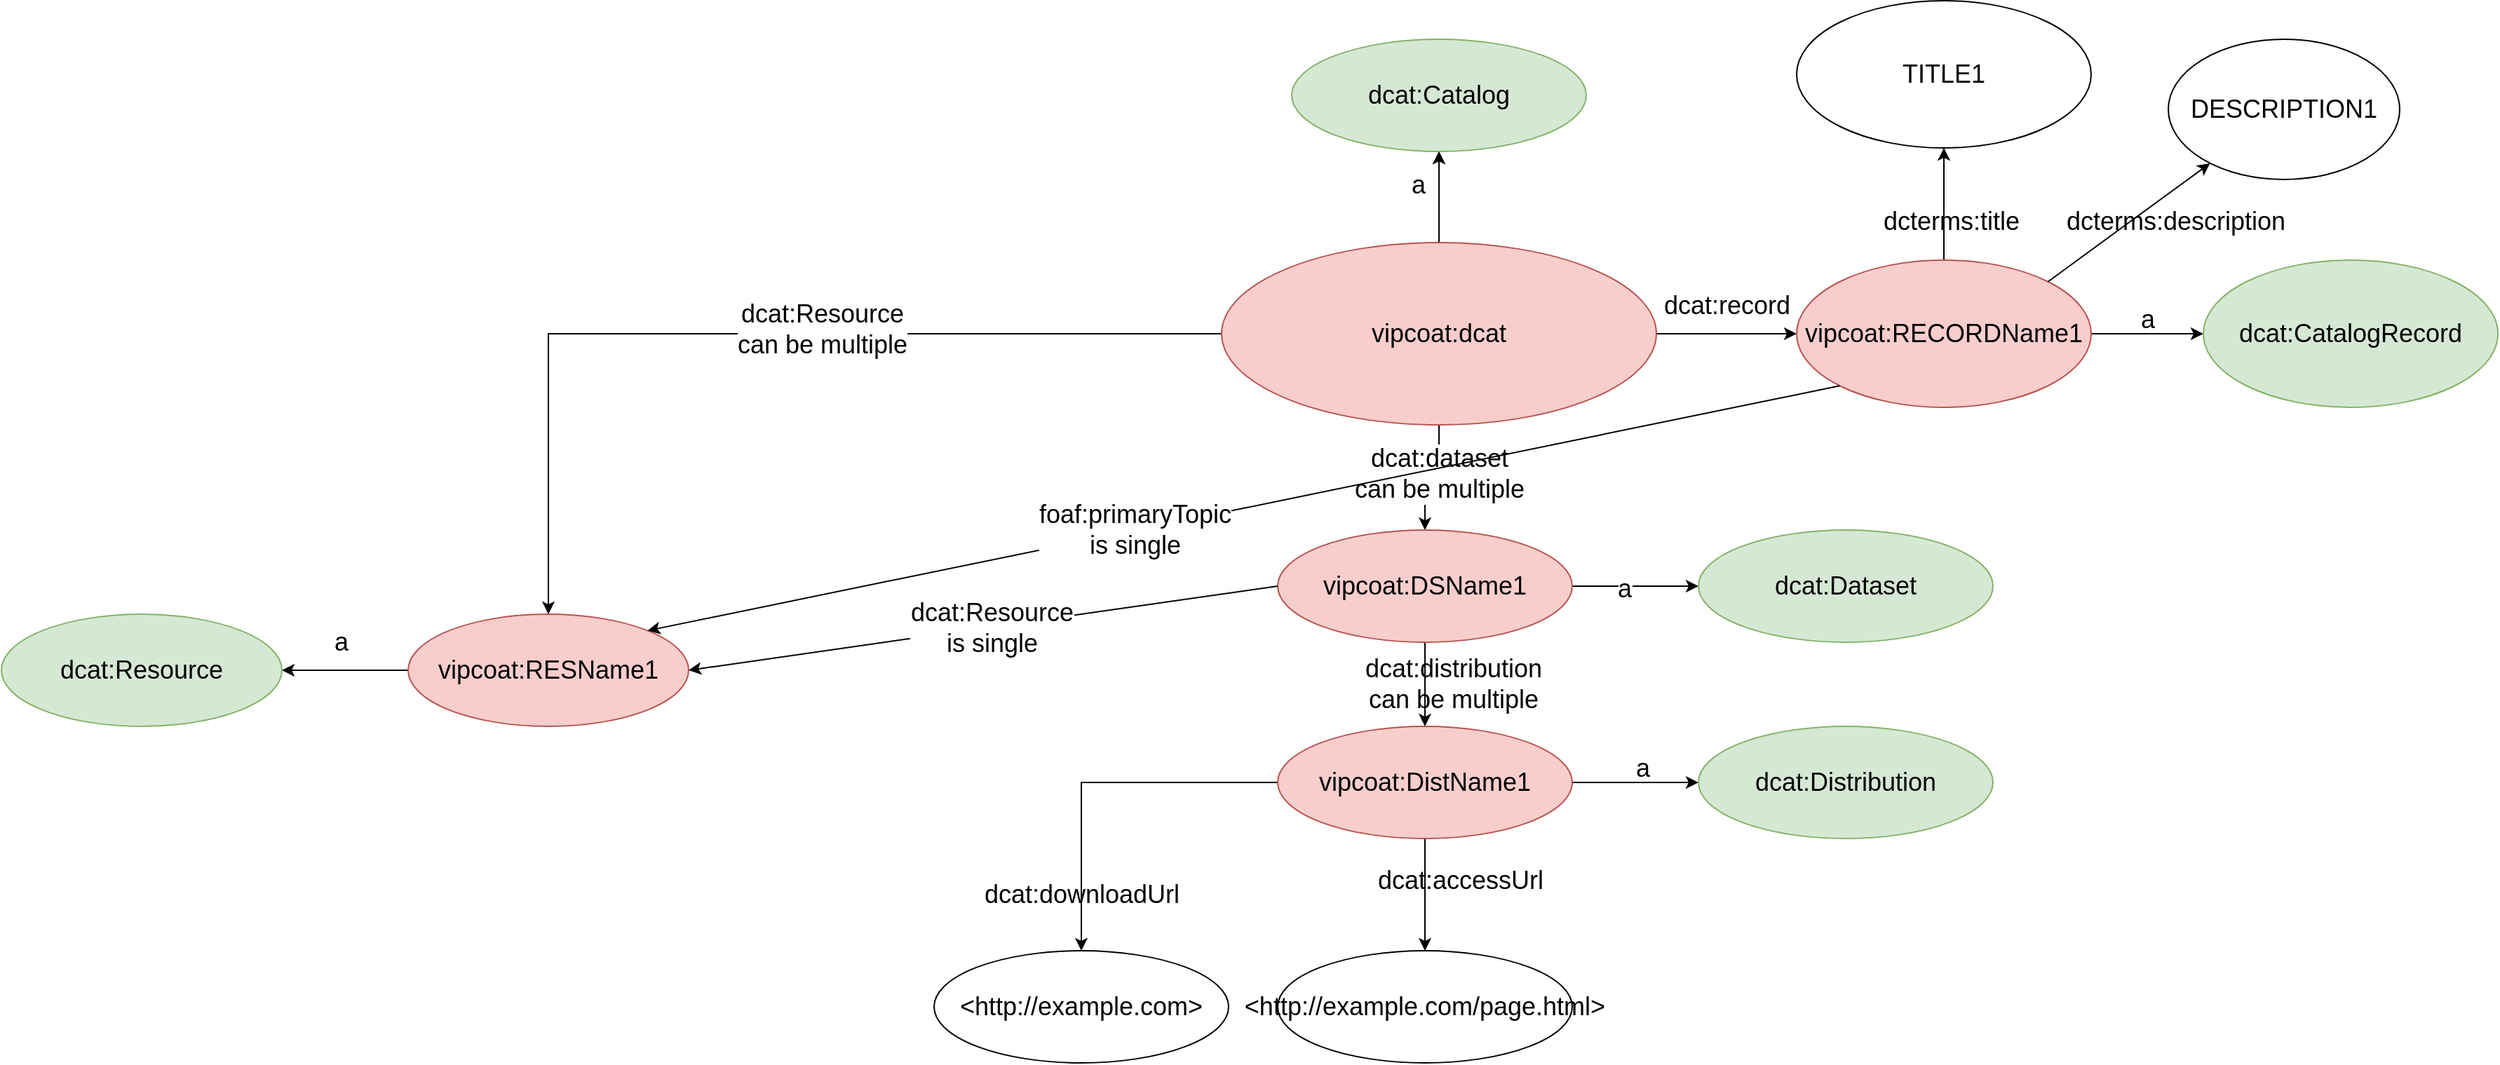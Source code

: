 <mxfile version="20.8.2" type="github"><diagram id="BV2-eIk4KQzMk_qXfx3S" name="Page-1"><mxGraphModel dx="2531" dy="1622" grid="1" gridSize="10" guides="1" tooltips="1" connect="1" arrows="1" fold="1" page="1" pageScale="1" pageWidth="1169" pageHeight="827" math="0" shadow="0"><root><mxCell id="0"/><mxCell id="1" parent="0"/><mxCell id="RYxaRhBhEqtfiU91ktZ--8" value="" style="edgeStyle=orthogonalEdgeStyle;rounded=0;orthogonalLoop=1;jettySize=auto;html=1;fontSize=18;" parent="1" source="RYxaRhBhEqtfiU91ktZ--4" target="RYxaRhBhEqtfiU91ktZ--7" edge="1"><mxGeometry relative="1" as="geometry"/></mxCell><mxCell id="RYxaRhBhEqtfiU91ktZ--9" value="a" style="edgeLabel;html=1;align=center;verticalAlign=middle;resizable=0;points=[];fontSize=18;" parent="RYxaRhBhEqtfiU91ktZ--8" vertex="1" connectable="0"><mxGeometry x="-0.26" y="3" relative="1" as="geometry"><mxPoint x="-12" y="-17" as="offset"/></mxGeometry></mxCell><mxCell id="RYxaRhBhEqtfiU91ktZ--10" value="" style="edgeStyle=orthogonalEdgeStyle;rounded=0;orthogonalLoop=1;jettySize=auto;html=1;fontSize=18;" parent="1" source="RYxaRhBhEqtfiU91ktZ--4" target="RYxaRhBhEqtfiU91ktZ--7" edge="1"><mxGeometry relative="1" as="geometry"/></mxCell><mxCell id="RYxaRhBhEqtfiU91ktZ--13" value="" style="edgeStyle=orthogonalEdgeStyle;rounded=0;orthogonalLoop=1;jettySize=auto;html=1;fontSize=18;" parent="1" source="RYxaRhBhEqtfiU91ktZ--4" target="RYxaRhBhEqtfiU91ktZ--12" edge="1"><mxGeometry relative="1" as="geometry"/></mxCell><mxCell id="RYxaRhBhEqtfiU91ktZ--14" value="&lt;div&gt;dcat:dataset&lt;/div&gt;&lt;div&gt;can be multiple&lt;br&gt;&lt;/div&gt;" style="edgeLabel;html=1;align=center;verticalAlign=middle;resizable=0;points=[];fontSize=18;" parent="RYxaRhBhEqtfiU91ktZ--13" vertex="1" connectable="0"><mxGeometry x="-0.33" relative="1" as="geometry"><mxPoint y="6" as="offset"/></mxGeometry></mxCell><mxCell id="RYxaRhBhEqtfiU91ktZ--54" style="edgeStyle=orthogonalEdgeStyle;rounded=0;orthogonalLoop=1;jettySize=auto;html=1;fontSize=18;" parent="1" source="RYxaRhBhEqtfiU91ktZ--4" target="RYxaRhBhEqtfiU91ktZ--46" edge="1"><mxGeometry relative="1" as="geometry"/></mxCell><mxCell id="RYxaRhBhEqtfiU91ktZ--55" value="&lt;div&gt;dcat:Resource&lt;/div&gt;&lt;div&gt;can be multiple&lt;br&gt;&lt;/div&gt;" style="edgeLabel;html=1;align=center;verticalAlign=middle;resizable=0;points=[];fontSize=18;" parent="RYxaRhBhEqtfiU91ktZ--54" vertex="1" connectable="0"><mxGeometry x="-0.162" y="-3" relative="1" as="geometry"><mxPoint as="offset"/></mxGeometry></mxCell><mxCell id="RYxaRhBhEqtfiU91ktZ--57" value="" style="edgeStyle=orthogonalEdgeStyle;rounded=0;orthogonalLoop=1;jettySize=auto;html=1;fontSize=18;" parent="1" source="RYxaRhBhEqtfiU91ktZ--4" target="RYxaRhBhEqtfiU91ktZ--56" edge="1"><mxGeometry relative="1" as="geometry"/></mxCell><mxCell id="RYxaRhBhEqtfiU91ktZ--4" value="&lt;font style=&quot;font-size: 18px;&quot;&gt;vipcoat:dcat&lt;/font&gt;" style="ellipse;whiteSpace=wrap;html=1;fillColor=#f8cecc;strokeColor=#b85450;" parent="1" vertex="1"><mxGeometry x="200" y="25" width="310" height="130" as="geometry"/></mxCell><mxCell id="RYxaRhBhEqtfiU91ktZ--7" value="&lt;font style=&quot;font-size: 18px;&quot;&gt;dcat:Catalog&lt;/font&gt;" style="ellipse;whiteSpace=wrap;html=1;fillColor=#d5e8d4;strokeColor=#82b366;" parent="1" vertex="1"><mxGeometry x="250" y="-120" width="210" height="80" as="geometry"/></mxCell><mxCell id="RYxaRhBhEqtfiU91ktZ--16" value="" style="edgeStyle=orthogonalEdgeStyle;rounded=0;orthogonalLoop=1;jettySize=auto;html=1;fontSize=18;" parent="1" source="RYxaRhBhEqtfiU91ktZ--12" target="RYxaRhBhEqtfiU91ktZ--15" edge="1"><mxGeometry relative="1" as="geometry"/></mxCell><mxCell id="RYxaRhBhEqtfiU91ktZ--18" value="a" style="edgeLabel;html=1;align=center;verticalAlign=middle;resizable=0;points=[];fontSize=18;" parent="RYxaRhBhEqtfiU91ktZ--16" vertex="1" connectable="0"><mxGeometry x="-0.182" y="-2" relative="1" as="geometry"><mxPoint as="offset"/></mxGeometry></mxCell><mxCell id="RYxaRhBhEqtfiU91ktZ--30" value="" style="edgeStyle=orthogonalEdgeStyle;rounded=0;orthogonalLoop=1;jettySize=auto;html=1;fontSize=18;" parent="1" source="RYxaRhBhEqtfiU91ktZ--12" target="RYxaRhBhEqtfiU91ktZ--29" edge="1"><mxGeometry relative="1" as="geometry"/></mxCell><mxCell id="RYxaRhBhEqtfiU91ktZ--12" value="&lt;font style=&quot;font-size: 18px;&quot;&gt;vipcoat:DSName1&lt;/font&gt;" style="ellipse;whiteSpace=wrap;html=1;fillColor=#f8cecc;strokeColor=#b85450;" parent="1" vertex="1"><mxGeometry x="240" y="230" width="210" height="80" as="geometry"/></mxCell><mxCell id="RYxaRhBhEqtfiU91ktZ--15" value="&lt;font style=&quot;font-size: 18px;&quot;&gt;dcat:Dataset&lt;/font&gt;" style="ellipse;whiteSpace=wrap;html=1;fillColor=#d5e8d4;strokeColor=#82b366;" parent="1" vertex="1"><mxGeometry x="540" y="230" width="210" height="80" as="geometry"/></mxCell><mxCell id="RYxaRhBhEqtfiU91ktZ--36" value="" style="edgeStyle=orthogonalEdgeStyle;rounded=0;orthogonalLoop=1;jettySize=auto;html=1;fontSize=18;" parent="1" source="RYxaRhBhEqtfiU91ktZ--29" target="RYxaRhBhEqtfiU91ktZ--32" edge="1"><mxGeometry relative="1" as="geometry"><Array as="points"><mxPoint x="500" y="410"/><mxPoint x="500" y="410"/></Array></mxGeometry></mxCell><mxCell id="RYxaRhBhEqtfiU91ktZ--39" value="" style="edgeStyle=orthogonalEdgeStyle;rounded=0;orthogonalLoop=1;jettySize=auto;html=1;fontSize=18;" parent="1" source="RYxaRhBhEqtfiU91ktZ--29" target="RYxaRhBhEqtfiU91ktZ--38" edge="1"><mxGeometry relative="1" as="geometry"/></mxCell><mxCell id="RYxaRhBhEqtfiU91ktZ--42" value="" style="edgeStyle=orthogonalEdgeStyle;rounded=0;orthogonalLoop=1;jettySize=auto;html=1;fontSize=18;" parent="1" source="RYxaRhBhEqtfiU91ktZ--29" target="RYxaRhBhEqtfiU91ktZ--41" edge="1"><mxGeometry relative="1" as="geometry"/></mxCell><mxCell id="RYxaRhBhEqtfiU91ktZ--29" value="&lt;font style=&quot;font-size: 18px;&quot;&gt;vipcoat:DistName1&lt;/font&gt;" style="ellipse;whiteSpace=wrap;html=1;fillColor=#f8cecc;strokeColor=#b85450;" parent="1" vertex="1"><mxGeometry x="240" y="370" width="210" height="80" as="geometry"/></mxCell><mxCell id="RYxaRhBhEqtfiU91ktZ--31" value="&lt;div&gt;dcat:distribution&lt;/div&gt;&lt;div&gt;can be multiple&lt;br&gt;&lt;/div&gt;" style="text;html=1;align=center;verticalAlign=middle;resizable=0;points=[];autosize=1;strokeColor=none;fillColor=none;fontSize=18;" parent="1" vertex="1"><mxGeometry x="290" y="310" width="150" height="60" as="geometry"/></mxCell><mxCell id="RYxaRhBhEqtfiU91ktZ--32" value="&lt;font style=&quot;font-size: 18px;&quot;&gt;dcat:Distribution&lt;/font&gt;" style="ellipse;whiteSpace=wrap;html=1;fillColor=#d5e8d4;strokeColor=#82b366;" parent="1" vertex="1"><mxGeometry x="540" y="370" width="210" height="80" as="geometry"/></mxCell><mxCell id="RYxaRhBhEqtfiU91ktZ--37" value="a" style="text;html=1;align=center;verticalAlign=middle;resizable=0;points=[];autosize=1;strokeColor=none;fillColor=none;fontSize=18;" parent="1" vertex="1"><mxGeometry x="485" y="380" width="30" height="40" as="geometry"/></mxCell><mxCell id="RYxaRhBhEqtfiU91ktZ--38" value="&lt;font style=&quot;font-size: 18px;&quot;&gt;&amp;lt;http://example.com/page.html&amp;gt;&lt;/font&gt;" style="ellipse;whiteSpace=wrap;html=1;" parent="1" vertex="1"><mxGeometry x="240" y="530" width="210" height="80" as="geometry"/></mxCell><mxCell id="RYxaRhBhEqtfiU91ktZ--40" value="dcat:accessUrl" style="text;html=1;align=center;verticalAlign=middle;resizable=0;points=[];autosize=1;strokeColor=none;fillColor=none;fontSize=18;" parent="1" vertex="1"><mxGeometry x="300" y="460" width="140" height="40" as="geometry"/></mxCell><mxCell id="RYxaRhBhEqtfiU91ktZ--41" value="&lt;font style=&quot;font-size: 18px;&quot;&gt;&amp;lt;http://example.com&amp;gt;&lt;/font&gt;" style="ellipse;whiteSpace=wrap;html=1;" parent="1" vertex="1"><mxGeometry x="-5" y="530" width="210" height="80" as="geometry"/></mxCell><mxCell id="RYxaRhBhEqtfiU91ktZ--43" value="dcat:downloadUrl" style="text;html=1;align=center;verticalAlign=middle;resizable=0;points=[];autosize=1;strokeColor=none;fillColor=none;fontSize=18;" parent="1" vertex="1"><mxGeometry x="20" y="470" width="160" height="40" as="geometry"/></mxCell><mxCell id="RYxaRhBhEqtfiU91ktZ--50" value="" style="edgeStyle=orthogonalEdgeStyle;rounded=0;orthogonalLoop=1;jettySize=auto;html=1;fontSize=18;" parent="1" source="RYxaRhBhEqtfiU91ktZ--46" target="RYxaRhBhEqtfiU91ktZ--49" edge="1"><mxGeometry relative="1" as="geometry"/></mxCell><mxCell id="RYxaRhBhEqtfiU91ktZ--46" value="vipcoat:RESName1" style="ellipse;whiteSpace=wrap;html=1;fontSize=18;fillColor=#f8cecc;strokeColor=#b85450;" parent="1" vertex="1"><mxGeometry x="-380" y="290" width="200" height="80" as="geometry"/></mxCell><mxCell id="RYxaRhBhEqtfiU91ktZ--47" value="" style="endArrow=classic;html=1;rounded=0;fontSize=18;exitX=0;exitY=0.5;exitDx=0;exitDy=0;entryX=1;entryY=0.5;entryDx=0;entryDy=0;" parent="1" source="RYxaRhBhEqtfiU91ktZ--12" target="RYxaRhBhEqtfiU91ktZ--46" edge="1"><mxGeometry width="50" height="50" relative="1" as="geometry"><mxPoint x="155" y="350" as="sourcePoint"/><mxPoint x="205" y="300" as="targetPoint"/></mxGeometry></mxCell><mxCell id="RYxaRhBhEqtfiU91ktZ--48" value="&lt;div&gt;dcat:Resource&lt;/div&gt;&lt;div&gt;is single&lt;br&gt;&lt;/div&gt;" style="edgeLabel;html=1;align=center;verticalAlign=middle;resizable=0;points=[];fontSize=18;" parent="RYxaRhBhEqtfiU91ktZ--47" vertex="1" connectable="0"><mxGeometry x="-0.029" y="1" relative="1" as="geometry"><mxPoint as="offset"/></mxGeometry></mxCell><mxCell id="RYxaRhBhEqtfiU91ktZ--49" value="dcat:Resource" style="ellipse;whiteSpace=wrap;html=1;fontSize=18;fillColor=#d5e8d4;strokeColor=#82b366;" parent="1" vertex="1"><mxGeometry x="-670" y="290" width="200" height="80" as="geometry"/></mxCell><mxCell id="RYxaRhBhEqtfiU91ktZ--51" value="a" style="text;html=1;align=center;verticalAlign=middle;resizable=0;points=[];autosize=1;strokeColor=none;fillColor=none;fontSize=18;" parent="1" vertex="1"><mxGeometry x="-443" y="290" width="30" height="40" as="geometry"/></mxCell><mxCell id="RYxaRhBhEqtfiU91ktZ--59" value="" style="edgeStyle=orthogonalEdgeStyle;rounded=0;orthogonalLoop=1;jettySize=auto;html=1;fontSize=18;" parent="1" source="RYxaRhBhEqtfiU91ktZ--56" target="RYxaRhBhEqtfiU91ktZ--58" edge="1"><mxGeometry relative="1" as="geometry"><Array as="points"><mxPoint x="850" y="90"/><mxPoint x="850" y="90"/></Array></mxGeometry></mxCell><mxCell id="RYxaRhBhEqtfiU91ktZ--63" value="" style="edgeStyle=orthogonalEdgeStyle;rounded=0;orthogonalLoop=1;jettySize=auto;html=1;fontSize=18;" parent="1" source="RYxaRhBhEqtfiU91ktZ--56" target="RYxaRhBhEqtfiU91ktZ--62" edge="1"><mxGeometry relative="1" as="geometry"/></mxCell><mxCell id="RYxaRhBhEqtfiU91ktZ--56" value="&lt;font style=&quot;font-size: 18px;&quot;&gt;vipcoat:RECORDName1&lt;/font&gt;" style="ellipse;whiteSpace=wrap;html=1;fillColor=#f8cecc;strokeColor=#b85450;" parent="1" vertex="1"><mxGeometry x="610" y="37.5" width="210" height="105" as="geometry"/></mxCell><mxCell id="RYxaRhBhEqtfiU91ktZ--58" value="&lt;font style=&quot;font-size: 18px;&quot;&gt;dcat:CatalogRecord&lt;/font&gt;" style="ellipse;whiteSpace=wrap;html=1;fillColor=#d5e8d4;strokeColor=#82b366;" parent="1" vertex="1"><mxGeometry x="900" y="37.5" width="210" height="105" as="geometry"/></mxCell><mxCell id="RYxaRhBhEqtfiU91ktZ--60" value="a" style="text;html=1;align=center;verticalAlign=middle;resizable=0;points=[];autosize=1;strokeColor=none;fillColor=none;fontSize=18;" parent="1" vertex="1"><mxGeometry x="845" y="60" width="30" height="40" as="geometry"/></mxCell><mxCell id="RYxaRhBhEqtfiU91ktZ--61" value="dcat:record" style="text;html=1;align=center;verticalAlign=middle;resizable=0;points=[];autosize=1;strokeColor=none;fillColor=none;fontSize=18;" parent="1" vertex="1"><mxGeometry x="505" y="50" width="110" height="40" as="geometry"/></mxCell><mxCell id="RYxaRhBhEqtfiU91ktZ--62" value="&lt;font style=&quot;font-size: 18px;&quot;&gt;TITLE1&lt;/font&gt;" style="ellipse;whiteSpace=wrap;html=1;" parent="1" vertex="1"><mxGeometry x="610" y="-147.5" width="210" height="105" as="geometry"/></mxCell><mxCell id="RYxaRhBhEqtfiU91ktZ--64" value="dcterms:title" style="text;html=1;align=center;verticalAlign=middle;resizable=0;points=[];autosize=1;strokeColor=none;fillColor=none;fontSize=18;" parent="1" vertex="1"><mxGeometry x="660" y="-10" width="120" height="40" as="geometry"/></mxCell><mxCell id="RYxaRhBhEqtfiU91ktZ--65" value="" style="endArrow=classic;html=1;rounded=0;fontSize=18;exitX=1;exitY=0;exitDx=0;exitDy=0;" parent="1" source="RYxaRhBhEqtfiU91ktZ--56" target="RYxaRhBhEqtfiU91ktZ--66" edge="1"><mxGeometry width="50" height="50" relative="1" as="geometry"><mxPoint x="610" y="110" as="sourcePoint"/><mxPoint x="900" y="-30" as="targetPoint"/></mxGeometry></mxCell><mxCell id="RYxaRhBhEqtfiU91ktZ--66" value="DESCRIPTION1" style="ellipse;whiteSpace=wrap;html=1;fontSize=18;" parent="1" vertex="1"><mxGeometry x="875" y="-120" width="165" height="100" as="geometry"/></mxCell><mxCell id="RYxaRhBhEqtfiU91ktZ--67" value="dcterms:description" style="text;html=1;align=center;verticalAlign=middle;resizable=0;points=[];autosize=1;strokeColor=none;fillColor=none;fontSize=18;" parent="1" vertex="1"><mxGeometry x="790" y="-10" width="180" height="40" as="geometry"/></mxCell><mxCell id="RYxaRhBhEqtfiU91ktZ--68" value="" style="endArrow=classic;html=1;rounded=0;fontSize=18;exitX=0;exitY=1;exitDx=0;exitDy=0;entryX=1;entryY=0;entryDx=0;entryDy=0;" parent="1" source="RYxaRhBhEqtfiU91ktZ--56" target="RYxaRhBhEqtfiU91ktZ--46" edge="1"><mxGeometry width="50" height="50" relative="1" as="geometry"><mxPoint x="780.001" y="132.225" as="sourcePoint"/><mxPoint x="893.347" y="209.678" as="targetPoint"/></mxGeometry></mxCell><mxCell id="RYxaRhBhEqtfiU91ktZ--70" value="&lt;div&gt;foaf:primaryTopic&lt;/div&gt;&lt;div&gt;is single&lt;br&gt;&lt;/div&gt;" style="edgeLabel;html=1;align=center;verticalAlign=middle;resizable=0;points=[];fontSize=18;" parent="RYxaRhBhEqtfiU91ktZ--68" vertex="1" connectable="0"><mxGeometry x="0.182" y="-1" relative="1" as="geometry"><mxPoint as="offset"/></mxGeometry></mxCell></root></mxGraphModel></diagram></mxfile>